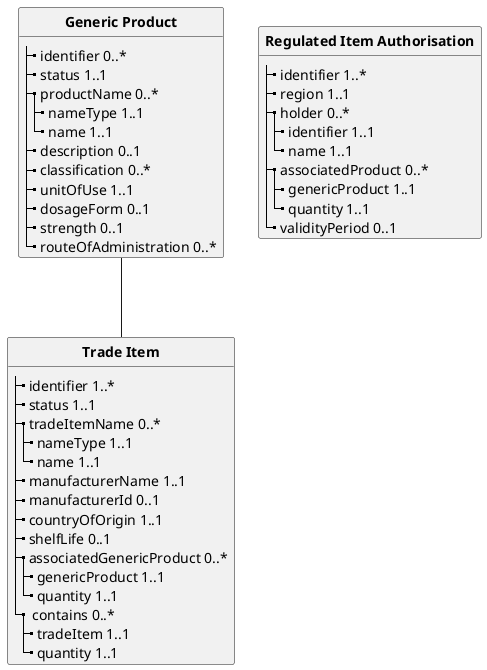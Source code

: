 @startuml
'skinparam linetype ortho
skinparam linetype polyline
hide circle
hide stereotype

'!pragma layout smetana

skinparam class<<MD>> {
 BorderColor DarkSlateGray
 BackgroundColor WhiteSmoke
 HeaderBackgroundColor #909090
}

skinparam class<<TM>> {
 BorderColor #505090
 BackgroundColor APPLICATION
 HeaderBackgroundColor SkyBlue
}

    class "** Generic Product **" as GP {
        |_ identifier 0..* 
        |_ status 1..1
        |_ productName 0..*
          |_ nameType 1..1
          |_ name 1..1
        |_ description 0..1
        |_ classification 0..*
        |_ unitOfUse 1..1
        |_ dosageForm 0..1
        |_ strength 0..1
        |_ routeOfAdministration 0..*  
    }


    class "**Trade Item**" as TI {
            |_ identifier 1..*  
            |_ status 1..1
            |_ tradeItemName 0..*
              |_ nameType 1..1
              |_ name 1..1
            |_ manufacturerName 1..1
            |_ manufacturerId 0..1
            |_ countryOfOrigin 1..1
            |_ shelfLife 0..1
            |_ associatedGenericProduct 0..*  
              |_ genericProduct 1..1
              |_ quantity 1..1
            |_  contains 0..*
              |_ tradeItem 1..1
              |_ quantity 1..1
    }


    class "** Regulated Item Authorisation **" as RI {
        |_ identifier 1..*  
        |_ region 1..1
        |_ holder 0..*
          |_ identifier 1..1
          |_ name 1..1
        |_ associatedProduct 0..*
          |_ genericProduct 1..1
          |_ quantity 1..1
        |_ validityPeriod 0..1
    }




GP -- TI :"         "

@enduml
